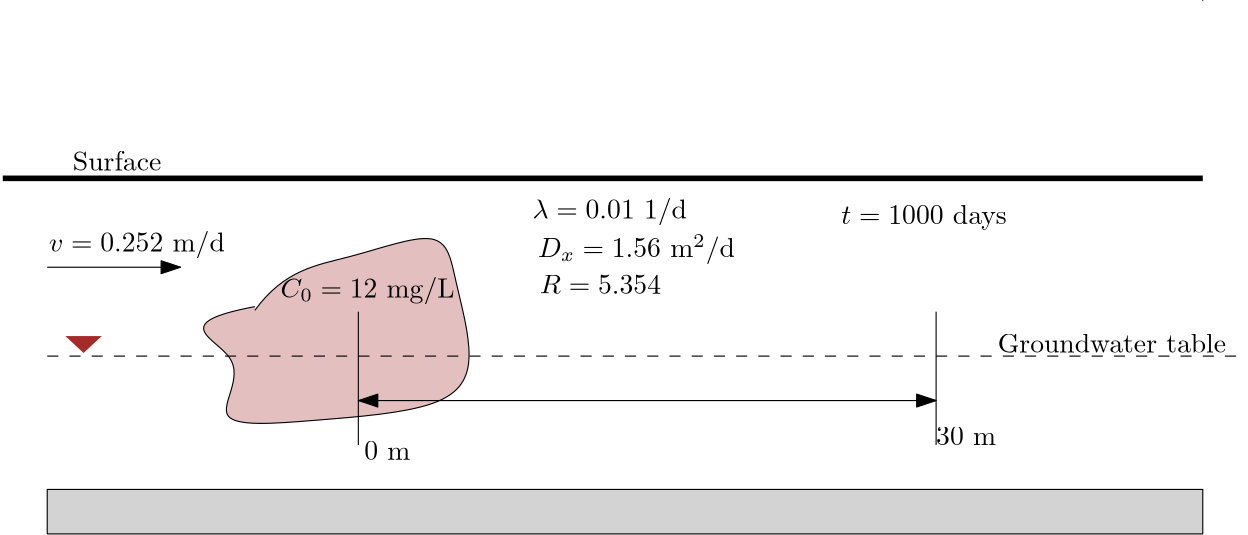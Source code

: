 <?xml version="1.0"?>
<!DOCTYPE ipe SYSTEM "ipe.dtd">
<ipe version="70212" creator="Ipe 7.2.13">
<info created="D:20200108191757" modified="D:20200108193252"/>
<ipestyle name="basic">
<symbol name="arrow/arc(spx)">
<path stroke="sym-stroke" fill="sym-stroke" pen="sym-pen">
0 0 m
-1 0.333 l
-1 -0.333 l
h
</path>
</symbol>
<symbol name="arrow/farc(spx)">
<path stroke="sym-stroke" fill="white" pen="sym-pen">
0 0 m
-1 0.333 l
-1 -0.333 l
h
</path>
</symbol>
<symbol name="arrow/ptarc(spx)">
<path stroke="sym-stroke" fill="sym-stroke" pen="sym-pen">
0 0 m
-1 0.333 l
-0.8 0 l
-1 -0.333 l
h
</path>
</symbol>
<symbol name="arrow/fptarc(spx)">
<path stroke="sym-stroke" fill="white" pen="sym-pen">
0 0 m
-1 0.333 l
-0.8 0 l
-1 -0.333 l
h
</path>
</symbol>
<symbol name="mark/circle(sx)" transformations="translations">
<path fill="sym-stroke">
0.6 0 0 0.6 0 0 e
0.4 0 0 0.4 0 0 e
</path>
</symbol>
<symbol name="mark/disk(sx)" transformations="translations">
<path fill="sym-stroke">
0.6 0 0 0.6 0 0 e
</path>
</symbol>
<symbol name="mark/fdisk(sfx)" transformations="translations">
<group>
<path fill="sym-fill">
0.5 0 0 0.5 0 0 e
</path>
<path fill="sym-stroke" fillrule="eofill">
0.6 0 0 0.6 0 0 e
0.4 0 0 0.4 0 0 e
</path>
</group>
</symbol>
<symbol name="mark/box(sx)" transformations="translations">
<path fill="sym-stroke" fillrule="eofill">
-0.6 -0.6 m
0.6 -0.6 l
0.6 0.6 l
-0.6 0.6 l
h
-0.4 -0.4 m
0.4 -0.4 l
0.4 0.4 l
-0.4 0.4 l
h
</path>
</symbol>
<symbol name="mark/square(sx)" transformations="translations">
<path fill="sym-stroke">
-0.6 -0.6 m
0.6 -0.6 l
0.6 0.6 l
-0.6 0.6 l
h
</path>
</symbol>
<symbol name="mark/fsquare(sfx)" transformations="translations">
<group>
<path fill="sym-fill">
-0.5 -0.5 m
0.5 -0.5 l
0.5 0.5 l
-0.5 0.5 l
h
</path>
<path fill="sym-stroke" fillrule="eofill">
-0.6 -0.6 m
0.6 -0.6 l
0.6 0.6 l
-0.6 0.6 l
h
-0.4 -0.4 m
0.4 -0.4 l
0.4 0.4 l
-0.4 0.4 l
h
</path>
</group>
</symbol>
<symbol name="mark/cross(sx)" transformations="translations">
<group>
<path fill="sym-stroke">
-0.43 -0.57 m
0.57 0.43 l
0.43 0.57 l
-0.57 -0.43 l
h
</path>
<path fill="sym-stroke">
-0.43 0.57 m
0.57 -0.43 l
0.43 -0.57 l
-0.57 0.43 l
h
</path>
</group>
</symbol>
<symbol name="arrow/fnormal(spx)">
<path stroke="sym-stroke" fill="white" pen="sym-pen">
0 0 m
-1 0.333 l
-1 -0.333 l
h
</path>
</symbol>
<symbol name="arrow/pointed(spx)">
<path stroke="sym-stroke" fill="sym-stroke" pen="sym-pen">
0 0 m
-1 0.333 l
-0.8 0 l
-1 -0.333 l
h
</path>
</symbol>
<symbol name="arrow/fpointed(spx)">
<path stroke="sym-stroke" fill="white" pen="sym-pen">
0 0 m
-1 0.333 l
-0.8 0 l
-1 -0.333 l
h
</path>
</symbol>
<symbol name="arrow/linear(spx)">
<path stroke="sym-stroke" pen="sym-pen">
-1 0.333 m
0 0 l
-1 -0.333 l
</path>
</symbol>
<symbol name="arrow/fdouble(spx)">
<path stroke="sym-stroke" fill="white" pen="sym-pen">
0 0 m
-1 0.333 l
-1 -0.333 l
h
-1 0 m
-2 0.333 l
-2 -0.333 l
h
</path>
</symbol>
<symbol name="arrow/double(spx)">
<path stroke="sym-stroke" fill="sym-stroke" pen="sym-pen">
0 0 m
-1 0.333 l
-1 -0.333 l
h
-1 0 m
-2 0.333 l
-2 -0.333 l
h
</path>
</symbol>
<pen name="heavier" value="0.8"/>
<pen name="fat" value="1.2"/>
<pen name="ultrafat" value="2"/>
<symbolsize name="large" value="5"/>
<symbolsize name="small" value="2"/>
<symbolsize name="tiny" value="1.1"/>
<arrowsize name="large" value="10"/>
<arrowsize name="small" value="5"/>
<arrowsize name="tiny" value="3"/>
<color name="red" value="1 0 0"/>
<color name="green" value="0 1 0"/>
<color name="blue" value="0 0 1"/>
<color name="yellow" value="1 1 0"/>
<color name="orange" value="1 0.647 0"/>
<color name="gold" value="1 0.843 0"/>
<color name="purple" value="0.627 0.125 0.941"/>
<color name="gray" value="0.745"/>
<color name="brown" value="0.647 0.165 0.165"/>
<color name="navy" value="0 0 0.502"/>
<color name="pink" value="1 0.753 0.796"/>
<color name="seagreen" value="0.18 0.545 0.341"/>
<color name="turquoise" value="0.251 0.878 0.816"/>
<color name="violet" value="0.933 0.51 0.933"/>
<color name="darkblue" value="0 0 0.545"/>
<color name="darkcyan" value="0 0.545 0.545"/>
<color name="darkgray" value="0.663"/>
<color name="darkgreen" value="0 0.392 0"/>
<color name="darkmagenta" value="0.545 0 0.545"/>
<color name="darkorange" value="1 0.549 0"/>
<color name="darkred" value="0.545 0 0"/>
<color name="lightblue" value="0.678 0.847 0.902"/>
<color name="lightcyan" value="0.878 1 1"/>
<color name="lightgray" value="0.827"/>
<color name="lightgreen" value="0.565 0.933 0.565"/>
<color name="lightyellow" value="1 1 0.878"/>
<dashstyle name="dashed" value="[4] 0"/>
<dashstyle name="dotted" value="[1 3] 0"/>
<dashstyle name="dash dotted" value="[4 2 1 2] 0"/>
<dashstyle name="dash dot dotted" value="[4 2 1 2 1 2] 0"/>
<textsize name="large" value="\large"/>
<textsize name="Large" value="\Large"/>
<textsize name="LARGE" value="\LARGE"/>
<textsize name="huge" value="\huge"/>
<textsize name="Huge" value="\Huge"/>
<textsize name="small" value="\small"/>
<textsize name="footnote" value="\footnotesize"/>
<textsize name="tiny" value="\tiny"/>
<textstyle name="center" begin="\begin{center}" end="\end{center}"/>
<textstyle name="itemize" begin="\begin{itemize}" end="\end{itemize}"/>
<textstyle name="item" begin="\begin{itemize}\item{}" end="\end{itemize}"/>
<gridsize name="4 pts" value="4"/>
<gridsize name="8 pts (~3 mm)" value="8"/>
<gridsize name="16 pts (~6 mm)" value="16"/>
<gridsize name="32 pts (~12 mm)" value="32"/>
<gridsize name="10 pts (~3.5 mm)" value="10"/>
<gridsize name="20 pts (~7 mm)" value="20"/>
<gridsize name="14 pts (~5 mm)" value="14"/>
<gridsize name="28 pts (~10 mm)" value="28"/>
<gridsize name="56 pts (~20 mm)" value="56"/>
<anglesize name="90 deg" value="90"/>
<anglesize name="60 deg" value="60"/>
<anglesize name="45 deg" value="45"/>
<anglesize name="30 deg" value="30"/>
<anglesize name="22.5 deg" value="22.5"/>
<opacity name="10%" value="0.1"/>
<opacity name="30%" value="0.3"/>
<opacity name="50%" value="0.5"/>
<opacity name="75%" value="0.75"/>
<tiling name="falling" angle="-60" step="4" width="1"/>
<tiling name="rising" angle="30" step="4" width="1"/>
</ipestyle>
<page>
<layer name="alpha"/>
<view layers="alpha" active="alpha"/>
<path layer="alpha" stroke="black" fill="brown" opacity="30%" stroke-opacity="opaque">
170.75 592.486 m
181.34 607.048
204.506 610.357
239.586 623.594
242.233 604.4
250.838 573.954
241.571 556.745
190.607 552.773
150.232 549.464
174.722 577.263
138.98 587.853
170.75 593.81 c
</path>
<path matrix="1 0 0 1 0 -64" stroke="black" fill="darkgray" pen="ultrafat">
80 704 m
512 704 l
</path>
<path stroke="black" fill="darkgray" cap="1">
512 704 m
512 704 l
</path>
<path matrix="1 0 0 1 -16 -48" stroke="black" fill="darkgray" arrow="normal/normal">
112 656 m
160 656 l
</path>
<path stroke="black" fill="darkgray" dash="dashed">
96 576 m
528 576 l
</path>
<path stroke="black" fill="lightgray">
96 528 m
96 512 l
512 512 l
512 528 l
h
</path>
<path stroke="black" fill="brown">
208 592 m
208 544 l
</path>
<path stroke="black" fill="brown">
416 592 m
416 544 l
</path>
<path stroke="black" fill="brown" arrow="normal/normal" rarrow="normal/normal">
208 560 m
416 560 l
</path>
<text matrix="1 0 0 1 160 -128" transformations="translations" pos="256 672" stroke="black" type="label" width="21.586" height="6.42" depth="0" valign="baseline">30 m</text>
<text matrix="1 0 0 1 -45.8439 -133.295" transformations="translations" pos="256 672" stroke="black" type="label" width="16.604" height="6.42" depth="0" valign="baseline">0 m</text>
<path matrix="0.408989 0 0 0.380516 30.5495 333.591" fill="brown">
176 656 m
192 640 l
208 656 l
208 656 l
h
</path>
<text matrix="1 0 0 1 -32.432 -32.432" transformations="translations" pos="137.656 675.221" stroke="black" type="label" width="31.853" height="6.918" depth="0" valign="baseline">Surface</text>
<text matrix="1 0 0 1 284.608 -99.2818" transformations="translations" pos="153.541 676.545" stroke="black" type="label" width="82.316" height="6.918" depth="0" valign="baseline">Groundwater table</text>
<text matrix="1 0 0 1 -142.966 -75.4541" transformations="translations" pos="239.586 689.12" stroke="black" type="label" width="63.302" height="7.473" depth="2.49" valign="baseline">$v = 0.252$ m/d</text>
<text matrix="1 0 0 1 -49.6409 -1.32376" transformations="translations" pos="229.657 598.443" stroke="black" type="label" width="62.648" height="7.473" depth="2.49" valign="baseline">$C_0 = 12 $ mg/L</text>
<text matrix="1 0 0 1 -93.3249 -76.7779" transformations="translations" pos="366.004 688.459" stroke="black" type="label" width="74.188" height="8.11" depth="2.49" valign="baseline">$D_x = 1.56$ m$^2$/d </text>
<text matrix="1 0 0 1 -141.642 -94.6486" transformations="translations" pos="414.983 693.092" stroke="black" type="label" width="46.939" height="6.808" depth="0" valign="baseline">$R = 5.354$
 </text>
<text matrix="1 0 0 1 72.8066 -105.901" transformations="translations" pos="197.887 731.481" stroke="black" type="label" width="55.625" height="7.473" depth="2.49" valign="baseline">$\lambda = 0.01 $ 1/d</text>
<text matrix="1 0 0 1 38.389 -80.7492" transformations="translations" pos="343.501 704.344" stroke="black" type="label" width="59.554" height="6.926" depth="1.93" valign="baseline">$t = 1000$ days</text>
</page>
</ipe>
